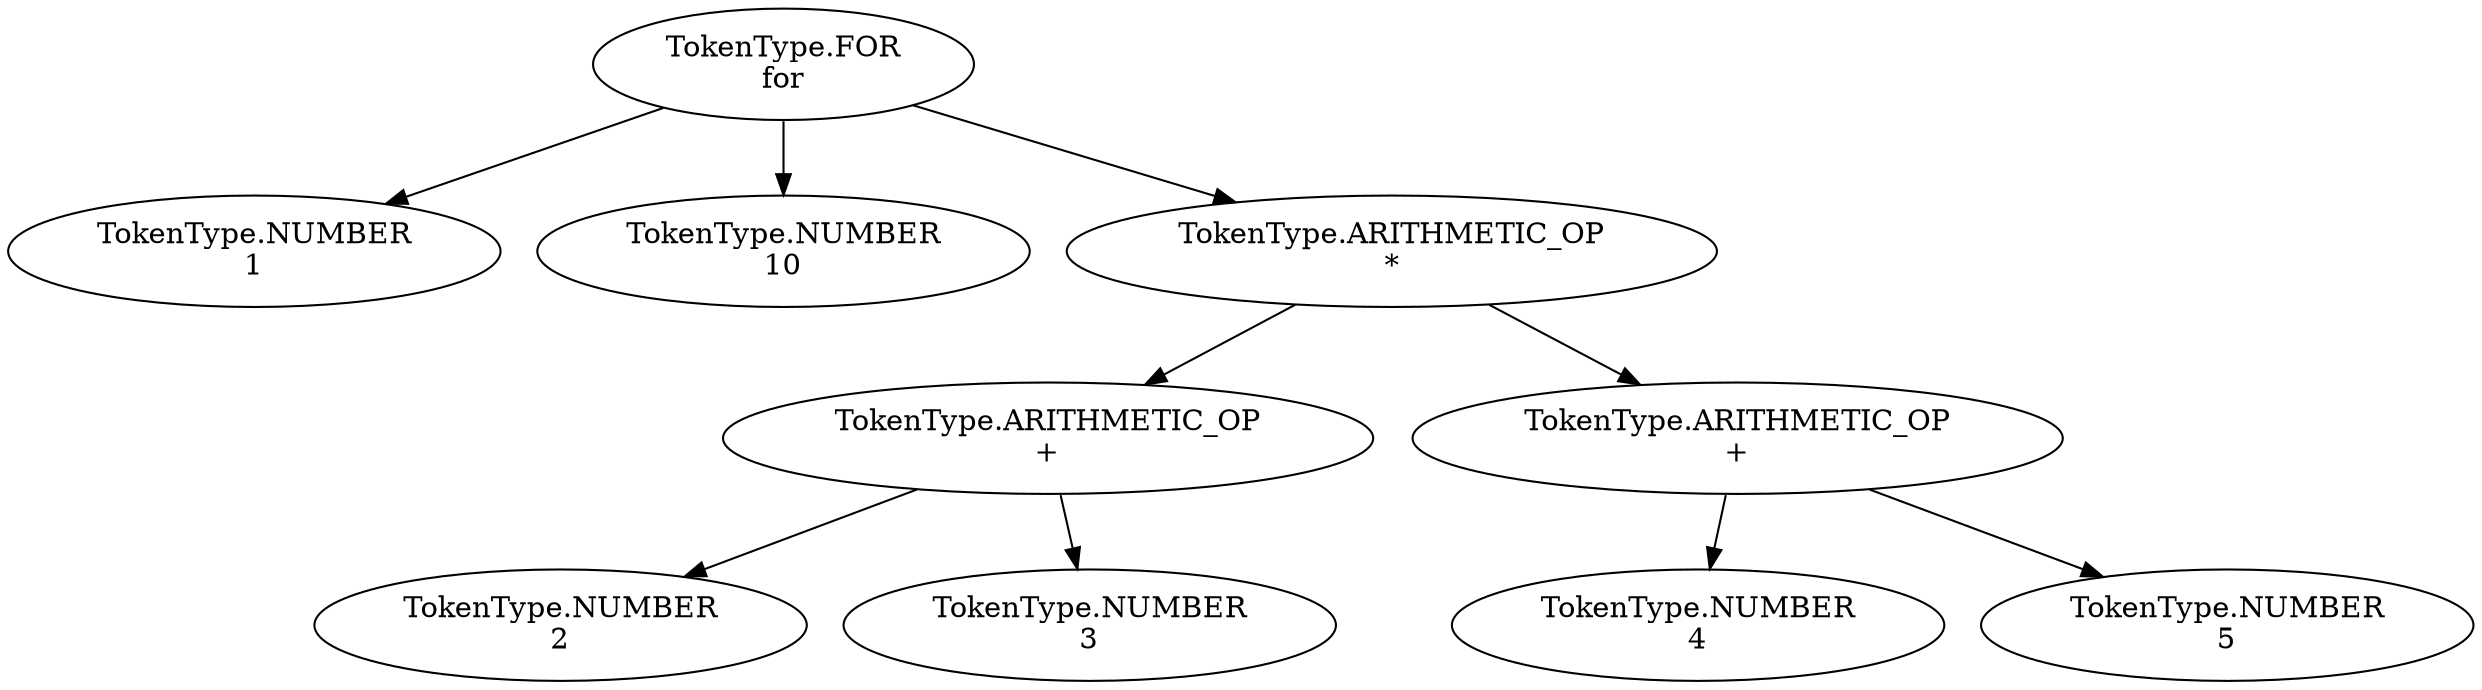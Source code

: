 digraph AST {
  node0 [label="TokenType.FOR\nfor"];
  node1 [label="TokenType.NUMBER\n1"];
  node0 -> node1;
  node2 [label="TokenType.NUMBER\n10"];
  node0 -> node2;
  node3 [label="TokenType.ARITHMETIC_OP\n*"];
  node0 -> node3;
  node4 [label="TokenType.ARITHMETIC_OP\n+"];
  node3 -> node4;
  node5 [label="TokenType.NUMBER\n2"];
  node4 -> node5;
  node6 [label="TokenType.NUMBER\n3"];
  node4 -> node6;
  node7 [label="TokenType.ARITHMETIC_OP\n+"];
  node3 -> node7;
  node8 [label="TokenType.NUMBER\n4"];
  node7 -> node8;
  node9 [label="TokenType.NUMBER\n5"];
  node7 -> node9;
}
